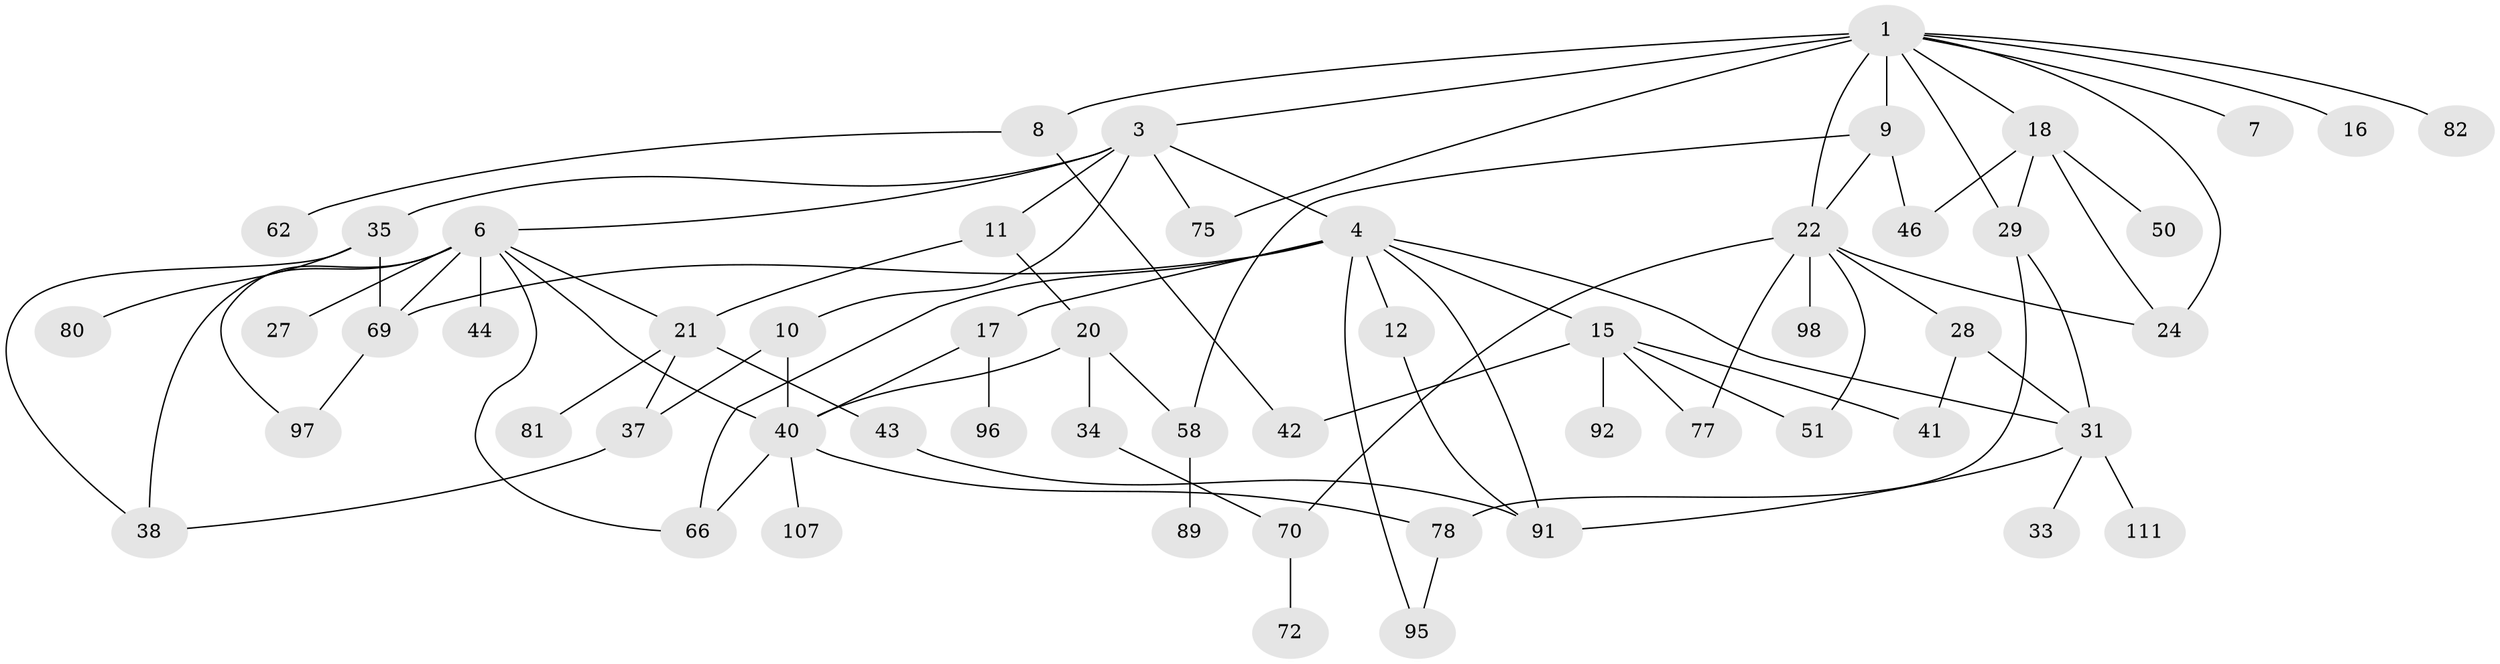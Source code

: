 // original degree distribution, {6: 0.03571428571428571, 7: 0.017857142857142856, 9: 0.008928571428571428, 3: 0.19642857142857142, 4: 0.0625, 1: 0.2767857142857143, 5: 0.08928571428571429, 2: 0.3125}
// Generated by graph-tools (version 1.1) at 2025/13/03/09/25 04:13:16]
// undirected, 56 vertices, 86 edges
graph export_dot {
graph [start="1"]
  node [color=gray90,style=filled];
  1 [super="+2+55+13+5"];
  3 [super="+79"];
  4;
  6 [super="+25+14"];
  7;
  8;
  9 [super="+30"];
  10;
  11 [super="+23+47"];
  12;
  15 [super="+39+106+108"];
  16;
  17;
  18 [super="+19"];
  20 [super="+83"];
  21 [super="+36+109+65"];
  22 [super="+32"];
  24;
  27;
  28 [super="+67"];
  29 [super="+53"];
  31 [super="+48"];
  33;
  34;
  35;
  37 [super="+88"];
  38 [super="+45"];
  40 [super="+84"];
  41 [super="+64"];
  42 [super="+110"];
  43 [super="+59"];
  44;
  46;
  50;
  51 [super="+56"];
  58;
  62;
  66;
  69 [super="+73+105"];
  70;
  72 [super="+112"];
  75;
  77;
  78;
  80;
  81 [super="+87"];
  82;
  89;
  91 [super="+101"];
  92;
  95;
  96;
  97;
  98 [super="+102"];
  107;
  111;
  1 -- 16;
  1 -- 75;
  1 -- 3;
  1 -- 8;
  1 -- 9 [weight=2];
  1 -- 82;
  1 -- 22 [weight=2];
  1 -- 24;
  1 -- 29;
  1 -- 18;
  1 -- 7;
  3 -- 4;
  3 -- 6;
  3 -- 10;
  3 -- 11;
  3 -- 35;
  3 -- 75;
  4 -- 12;
  4 -- 15;
  4 -- 17;
  4 -- 66;
  4 -- 69;
  4 -- 95;
  4 -- 31;
  4 -- 91;
  6 -- 27;
  6 -- 21;
  6 -- 97;
  6 -- 66;
  6 -- 69;
  6 -- 38;
  6 -- 40;
  6 -- 44;
  8 -- 62;
  8 -- 42;
  9 -- 58;
  9 -- 22;
  9 -- 46;
  10 -- 40;
  10 -- 37;
  11 -- 20;
  11 -- 21;
  12 -- 91;
  15 -- 42;
  15 -- 51;
  15 -- 41;
  15 -- 92;
  15 -- 77;
  17 -- 96;
  17 -- 40;
  18 -- 50;
  18 -- 46;
  18 -- 29;
  18 -- 24;
  20 -- 34;
  20 -- 58;
  20 -- 40;
  21 -- 37;
  21 -- 81;
  21 -- 43 [weight=2];
  22 -- 28;
  22 -- 70;
  22 -- 24;
  22 -- 98 [weight=2];
  22 -- 77;
  22 -- 51;
  28 -- 31;
  28 -- 41;
  29 -- 31;
  29 -- 78;
  31 -- 33;
  31 -- 91;
  31 -- 111;
  34 -- 70;
  35 -- 38;
  35 -- 80;
  35 -- 69;
  37 -- 38;
  40 -- 66;
  40 -- 107;
  40 -- 78;
  43 -- 91;
  58 -- 89;
  69 -- 97;
  70 -- 72;
  78 -- 95;
}
